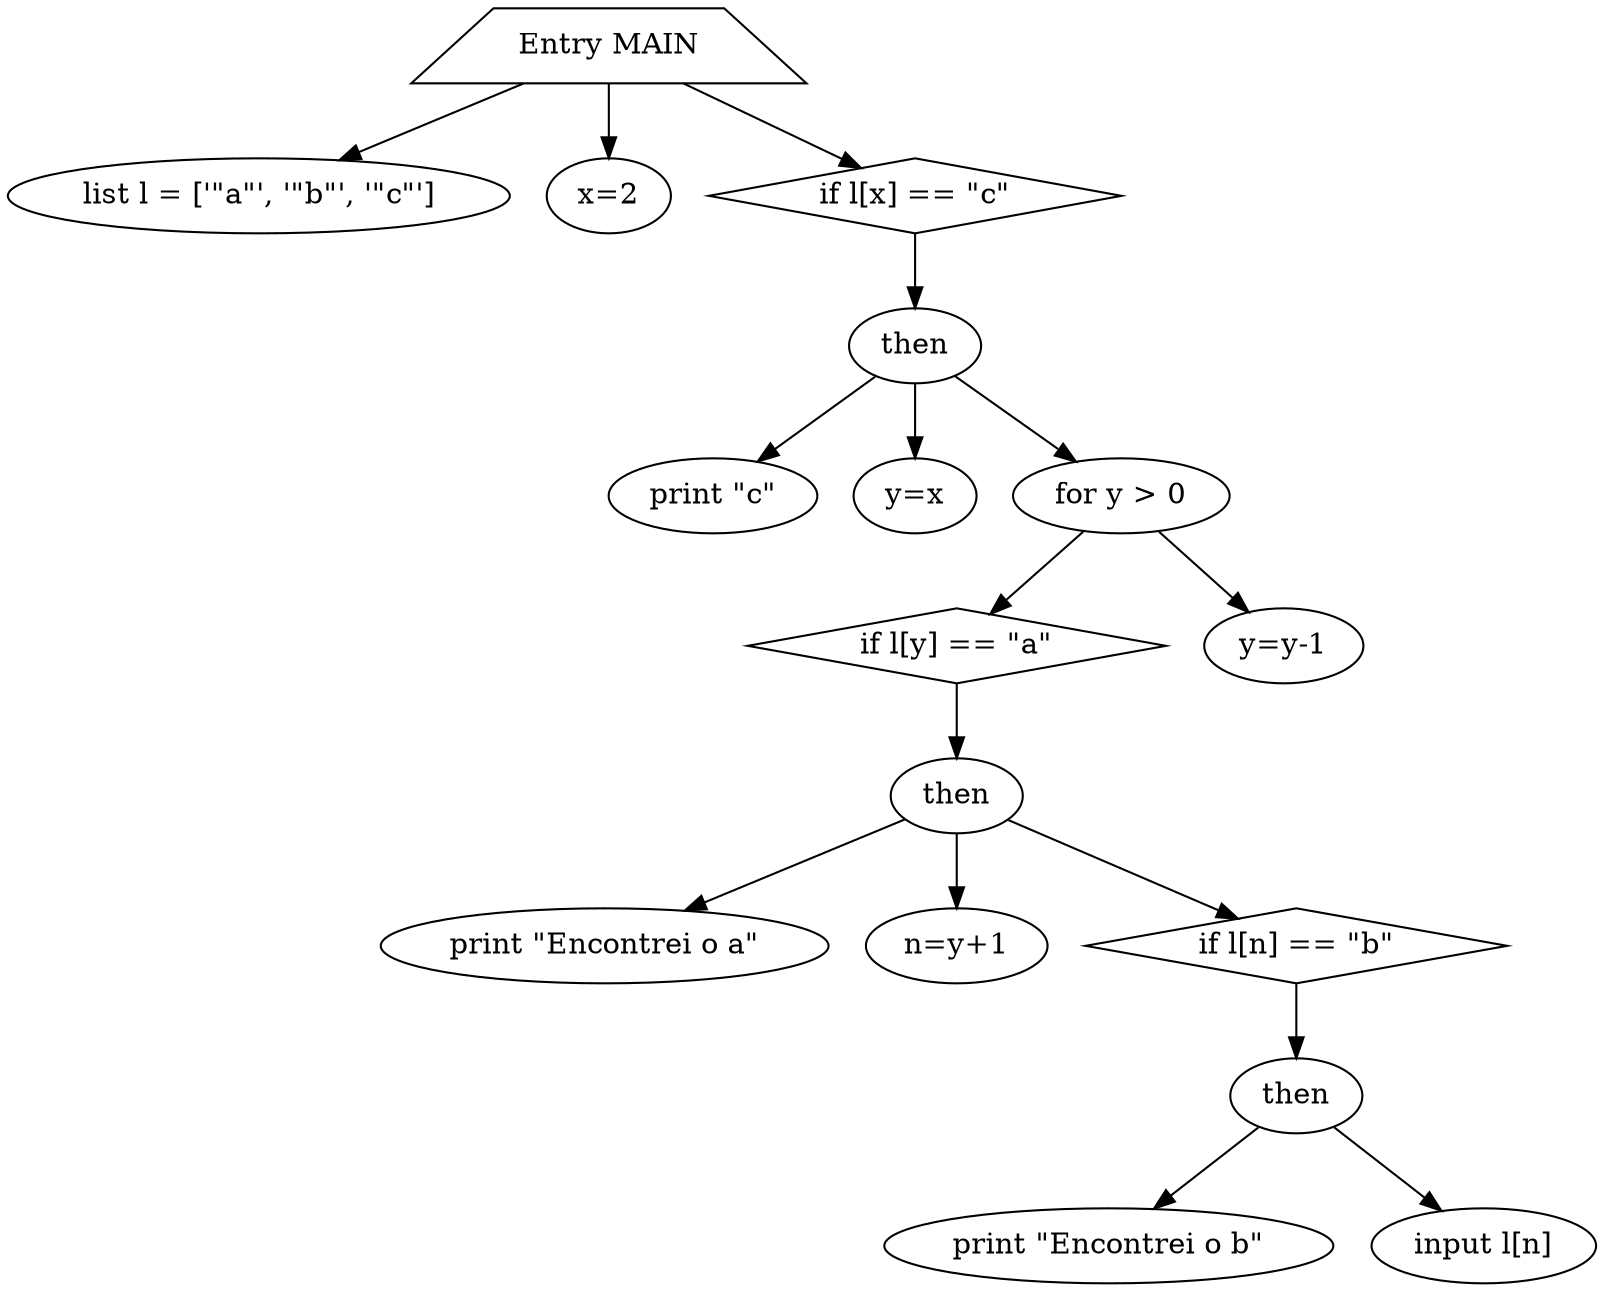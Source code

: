 digraph sdg {
	0 [label="Entry MAIN" shape=trapezium]
	1 [label="list l = ['\"a\"', '\"b\"', '\"c\"']"]
	0 -> 1
	2 [label="x=2"]
	0 -> 2
	3 [label="if l[x] == \"c\"" shape=diamond]
	4 [label=then]
	3 -> 4
	5 [label="print \"c\""]
	4 -> 5
	6 [label="y=x"]
	4 -> 6
	7 [label="for y > 0"]
	4 -> 7
	8 [label="if l[y] == \"a\"" shape=diamond]
	9 [label=then]
	8 -> 9
	10 [label="print \"Encontrei o a\""]
	9 -> 10
	11 [label="n=y+1"]
	9 -> 11
	12 [label="if l[n] == \"b\"" shape=diamond]
	13 [label=then]
	12 -> 13
	14 [label="print \"Encontrei o b\""]
	13 -> 14
	15 [label="input l[n]"]
	13 -> 15
	9 -> 12
	7 -> 8
	16 [label="y=y-1"]
	7 -> 16
	0 -> 3
}
